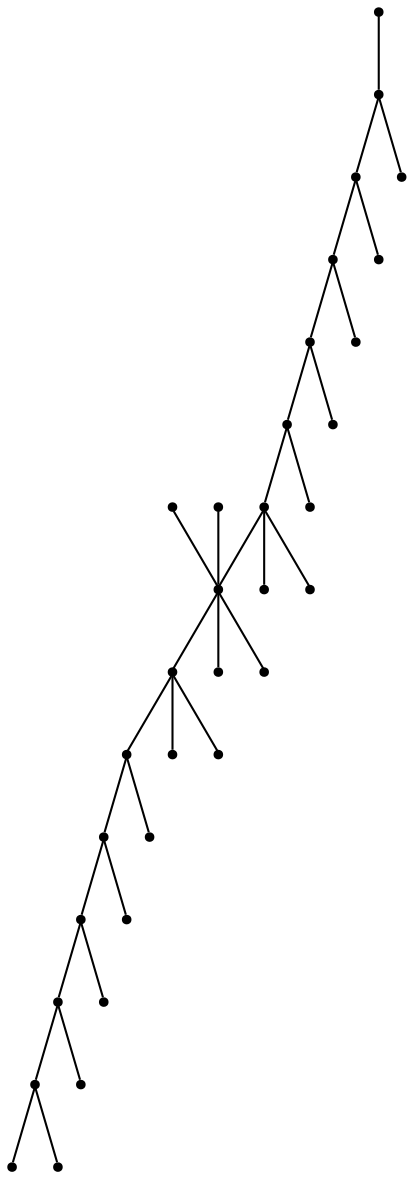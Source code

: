 graph {
  node [shape=point,comment="{\"directed\":false,\"doi\":\"10.1007/978-3-319-27261-0_37\",\"figure\":\"8 (2)\"}"]

  v0 [pos="555.9500226726917,422.2388206291703"]
  v1 [pos="493.4285947781024,422.2388206291703"]
  v2 [pos="618.4734933451995,422.2388206291703"]
  v3 [pos="680.9959783972329,422.2388206291703"]
  v4 [pos="743.5184634492663,422.2388206291703"]
  v5 [pos="806.0658751610373,422.22203349263805"]
  v6 [pos="868.5414637550186,422.25535341514905"]
  v7 [pos="837.3000608153236,476.384203410719"]
  v8 [pos="806.0085819966915,313.93940714725323"]
  v9 [pos="837.324001854587,259.81592235867157"]
  v10 [pos="774.794235928727,476.36767062474024"]
  v11 [pos="743.4892763655431,313.9394071472533"]
  v12 [pos="774.8025660114455,259.8159223586716"]
  v13 [pos="712.2551542996745,476.384203410719"]
  v14 [pos="680.9667913135096,313.93940714725323"]
  v15 [pos="712.2384305458199,259.81592235867157"]
  v16 [pos="649.7368024947914,476.384203410719"]
  v17 [pos="618.4443698498937,313.93940714725323"]
  v18 [pos="649.7618563313644,259.81592235867157"]
  v19 [pos="587.2143810311755,476.384203410719"]
  v20 [pos="555.9218847978603,313.93940714725323"]
  v21 [pos="587.239371279331,259.81592235867157"]
  v22 [pos="462.14029538035527,368.08072031994567"]
  v23 [pos="462.1694506698697,476.384203410719"]
  v24 [pos="524.6919357219033,476.384203410719"]
  v25 [pos="868.5873110041788,313.9353375383969"]
  v26 [pos="493.399439488588,313.93126792954064"]
  v27 [pos="524.7169259700585,259.8159223586716"]
  v28 [pos="462.14029538035527,259.7856307974384"]
  v29 [pos="430.88115127212257,313.93126792954064"]
  v30 [pos="430.88115127212257,422.22203349263805"]
  v31 [pos="907.0819903970029,368.63088056720807"]
  v32 [pos="399.61784212253065,368.0807203199456"]

  v0 -- v1 [id="-1",pos="555.9500226726917,422.2388206291703 493.4285947781024,422.2388206291703 493.4285947781024,422.2388206291703 493.4285947781024,422.2388206291703"]
  v32 -- v22 [id="-2",pos="399.61784212253065,368.0807203199456 462.14029538035527,368.08072031994567 462.14029538035527,368.08072031994567 462.14029538035527,368.08072031994567"]
  v22 -- v31 [id="-4",pos="462.14029538035527,368.08072031994567 907.0819903970029,368.63088056720807 907.0819903970029,368.63088056720807 907.0819903970029,368.63088056720807"]
  v30 -- v22 [id="-5",pos="430.88115127212257,422.22203349263805 462.14029538035527,368.08072031994567 462.14029538035527,368.08072031994567 462.14029538035527,368.08072031994567"]
  v22 -- v29 [id="-6",pos="462.14029538035527,368.08072031994567 430.88115127212257,313.93126792954064 430.88115127212257,313.93126792954064 430.88115127212257,313.93126792954064"]
  v22 -- v26 [id="-7",pos="462.14029538035527,368.08072031994567 493.399439488588,313.93126792954064 493.399439488588,313.93126792954064 493.399439488588,313.93126792954064"]
  v26 -- v28 [id="-8",pos="493.399439488588,313.93126792954064 462.14029538035527,259.7856307974384 462.14029538035527,259.7856307974384 462.14029538035527,259.7856307974384"]
  v26 -- v27 [id="-9",pos="493.399439488588,313.93126792954064 524.7169259700585,259.8159223586716 524.7169259700585,259.8159223586716 524.7169259700585,259.8159223586716"]
  v26 -- v20 [id="-10",pos="493.399439488588,313.93126792954064 555.9218847978603,313.93940714725323 555.9218847978603,313.93940714725323 555.9218847978603,313.93940714725323"]
  v20 -- v17 [id="-11",pos="555.9218847978603,313.93940714725323 618.4443698498937,313.93940714725323 618.4443698498937,313.93940714725323 618.4443698498937,313.93940714725323"]
  v17 -- v14 [id="-12",pos="618.4443698498937,313.93940714725323 680.9667913135096,313.93940714725323 680.9667913135096,313.93940714725323 680.9667913135096,313.93940714725323"]
  v14 -- v11 [id="-13",pos="680.9667913135096,313.93940714725323 743.4892763655431,313.9394071472533 743.4892763655431,313.9394071472533 743.4892763655431,313.9394071472533"]
  v11 -- v8 [id="-14",pos="743.4892763655431,313.9394071472533 806.0085819966915,313.93940714725323 806.0085819966915,313.93940714725323 806.0085819966915,313.93940714725323"]
  v8 -- v25 [id="-15",pos="806.0085819966915,313.93940714725323 868.5873110041788,313.9353375383969 868.5873110041788,313.9353375383969 868.5873110041788,313.9353375383969"]
  v1 -- v24 [id="-16",pos="493.4285947781024,422.2388206291703 524.6919357219033,476.384203410719 524.6919357219033,476.384203410719 524.6919357219033,476.384203410719"]
  v1 -- v23 [id="-17",pos="493.4285947781024,422.2388206291703 462.1694506698697,476.384203410719 462.1694506698697,476.384203410719 462.1694506698697,476.384203410719"]
  v1 -- v22 [id="-18",pos="493.4285947781024,422.2388206291703 462.14029538035527,368.08072031994567 462.14029538035527,368.08072031994567 462.14029538035527,368.08072031994567"]
  v20 -- v21 [id="-19",pos="555.9218847978603,313.93940714725323 587.239371279331,259.81592235867157 587.239371279331,259.81592235867157 587.239371279331,259.81592235867157"]
  v0 -- v19 [id="-20",pos="555.9500226726917,422.2388206291703 587.2143810311755,476.384203410719 587.2143810311755,476.384203410719 587.2143810311755,476.384203410719"]
  v17 -- v18 [id="-21",pos="618.4443698498937,313.93940714725323 649.7618563313644,259.81592235867157 649.7618563313644,259.81592235867157 649.7618563313644,259.81592235867157"]
  v2 -- v16 [id="-22",pos="618.4734933451995,422.2388206291703 649.7368024947914,476.384203410719 649.7368024947914,476.384203410719 649.7368024947914,476.384203410719"]
  v14 -- v15 [id="-23",pos="680.9667913135096,313.93940714725323 712.2384305458199,259.81592235867157 712.2384305458199,259.81592235867157 712.2384305458199,259.81592235867157"]
  v3 -- v13 [id="-24",pos="680.9959783972329,422.2388206291703 712.2551542996745,476.384203410719 712.2551542996745,476.384203410719 712.2551542996745,476.384203410719"]
  v11 -- v12 [id="-25",pos="743.4892763655431,313.9394071472533 774.8025660114455,259.8159223586716 774.8025660114455,259.8159223586716 774.8025660114455,259.8159223586716"]
  v4 -- v10 [id="-26",pos="743.5184634492663,422.2388206291703 774.794235928727,476.36767062474024 774.794235928727,476.36767062474024 774.794235928727,476.36767062474024"]
  v8 -- v9 [id="-27",pos="806.0085819966915,313.93940714725323 837.324001854587,259.81592235867157 837.324001854587,259.81592235867157 837.324001854587,259.81592235867157"]
  v5 -- v7 [id="-28",pos="806.0658751610373,422.22203349263805 837.3000608153236,476.384203410719 837.3000608153236,476.384203410719 837.3000608153236,476.384203410719"]
  v6 -- v5 [id="-29",pos="868.5414637550186,422.25535341514905 806.0658751610373,422.22203349263805 806.0658751610373,422.22203349263805 806.0658751610373,422.22203349263805"]
  v5 -- v4 [id="-30",pos="806.0658751610373,422.22203349263805 743.5184634492663,422.2388206291703 743.5184634492663,422.2388206291703 743.5184634492663,422.2388206291703"]
  v4 -- v3 [id="-31",pos="743.5184634492663,422.2388206291703 680.9959783972329,422.2388206291703 680.9959783972329,422.2388206291703 680.9959783972329,422.2388206291703"]
  v3 -- v2 [id="-32",pos="680.9959783972329,422.2388206291703 618.4734933451995,422.2388206291703 618.4734933451995,422.2388206291703 618.4734933451995,422.2388206291703"]
  v2 -- v0 [id="-33",pos="618.4734933451995,422.2388206291703 555.9500226726917,422.2388206291703 555.9500226726917,422.2388206291703 555.9500226726917,422.2388206291703"]
}